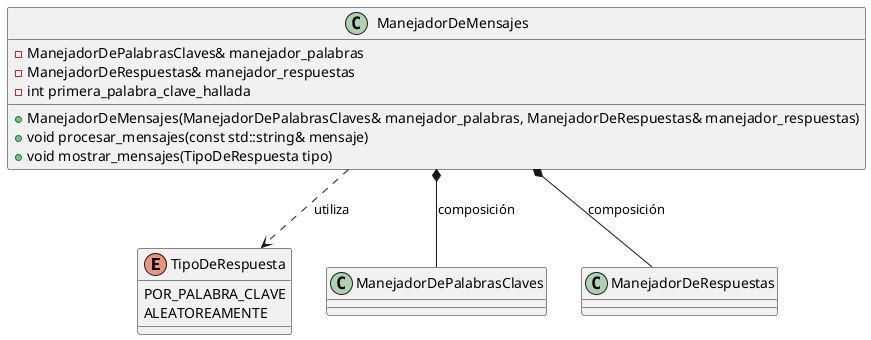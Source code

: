 @startuml
'https://plantuml.com/class-diagram

enum TipoDeRespuesta {
    POR_PALABRA_CLAVE
    ALEATOREAMENTE
}

class ManejadorDeMensajes {
    - ManejadorDePalabrasClaves& manejador_palabras
    - ManejadorDeRespuestas& manejador_respuestas
    - int primera_palabra_clave_hallada

    + ManejadorDeMensajes(ManejadorDePalabrasClaves& manejador_palabras, ManejadorDeRespuestas& manejador_respuestas)
    + void procesar_mensajes(const std::string& mensaje)
    + void mostrar_mensajes(TipoDeRespuesta tipo)
}

class ManejadorDePalabrasClaves
class ManejadorDeRespuestas

' Relaciones
ManejadorDeMensajes *-- ManejadorDePalabrasClaves : "composición"
ManejadorDeMensajes *-- ManejadorDeRespuestas : "composición"
ManejadorDeMensajes ..> TipoDeRespuesta : "utiliza"

@enduml